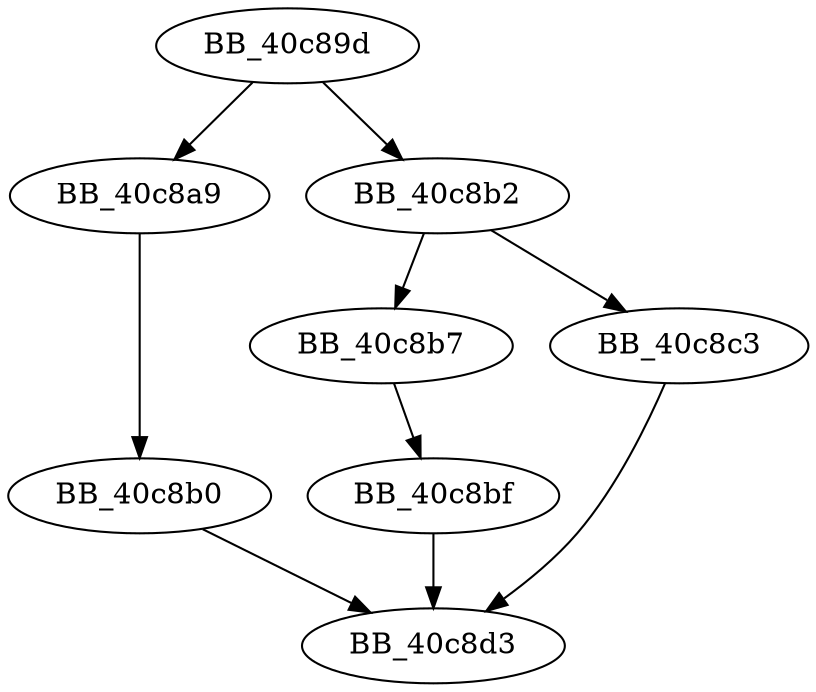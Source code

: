 DiGraph sub_40C89D{
BB_40c89d->BB_40c8a9
BB_40c89d->BB_40c8b2
BB_40c8a9->BB_40c8b0
BB_40c8b0->BB_40c8d3
BB_40c8b2->BB_40c8b7
BB_40c8b2->BB_40c8c3
BB_40c8b7->BB_40c8bf
BB_40c8bf->BB_40c8d3
BB_40c8c3->BB_40c8d3
}
